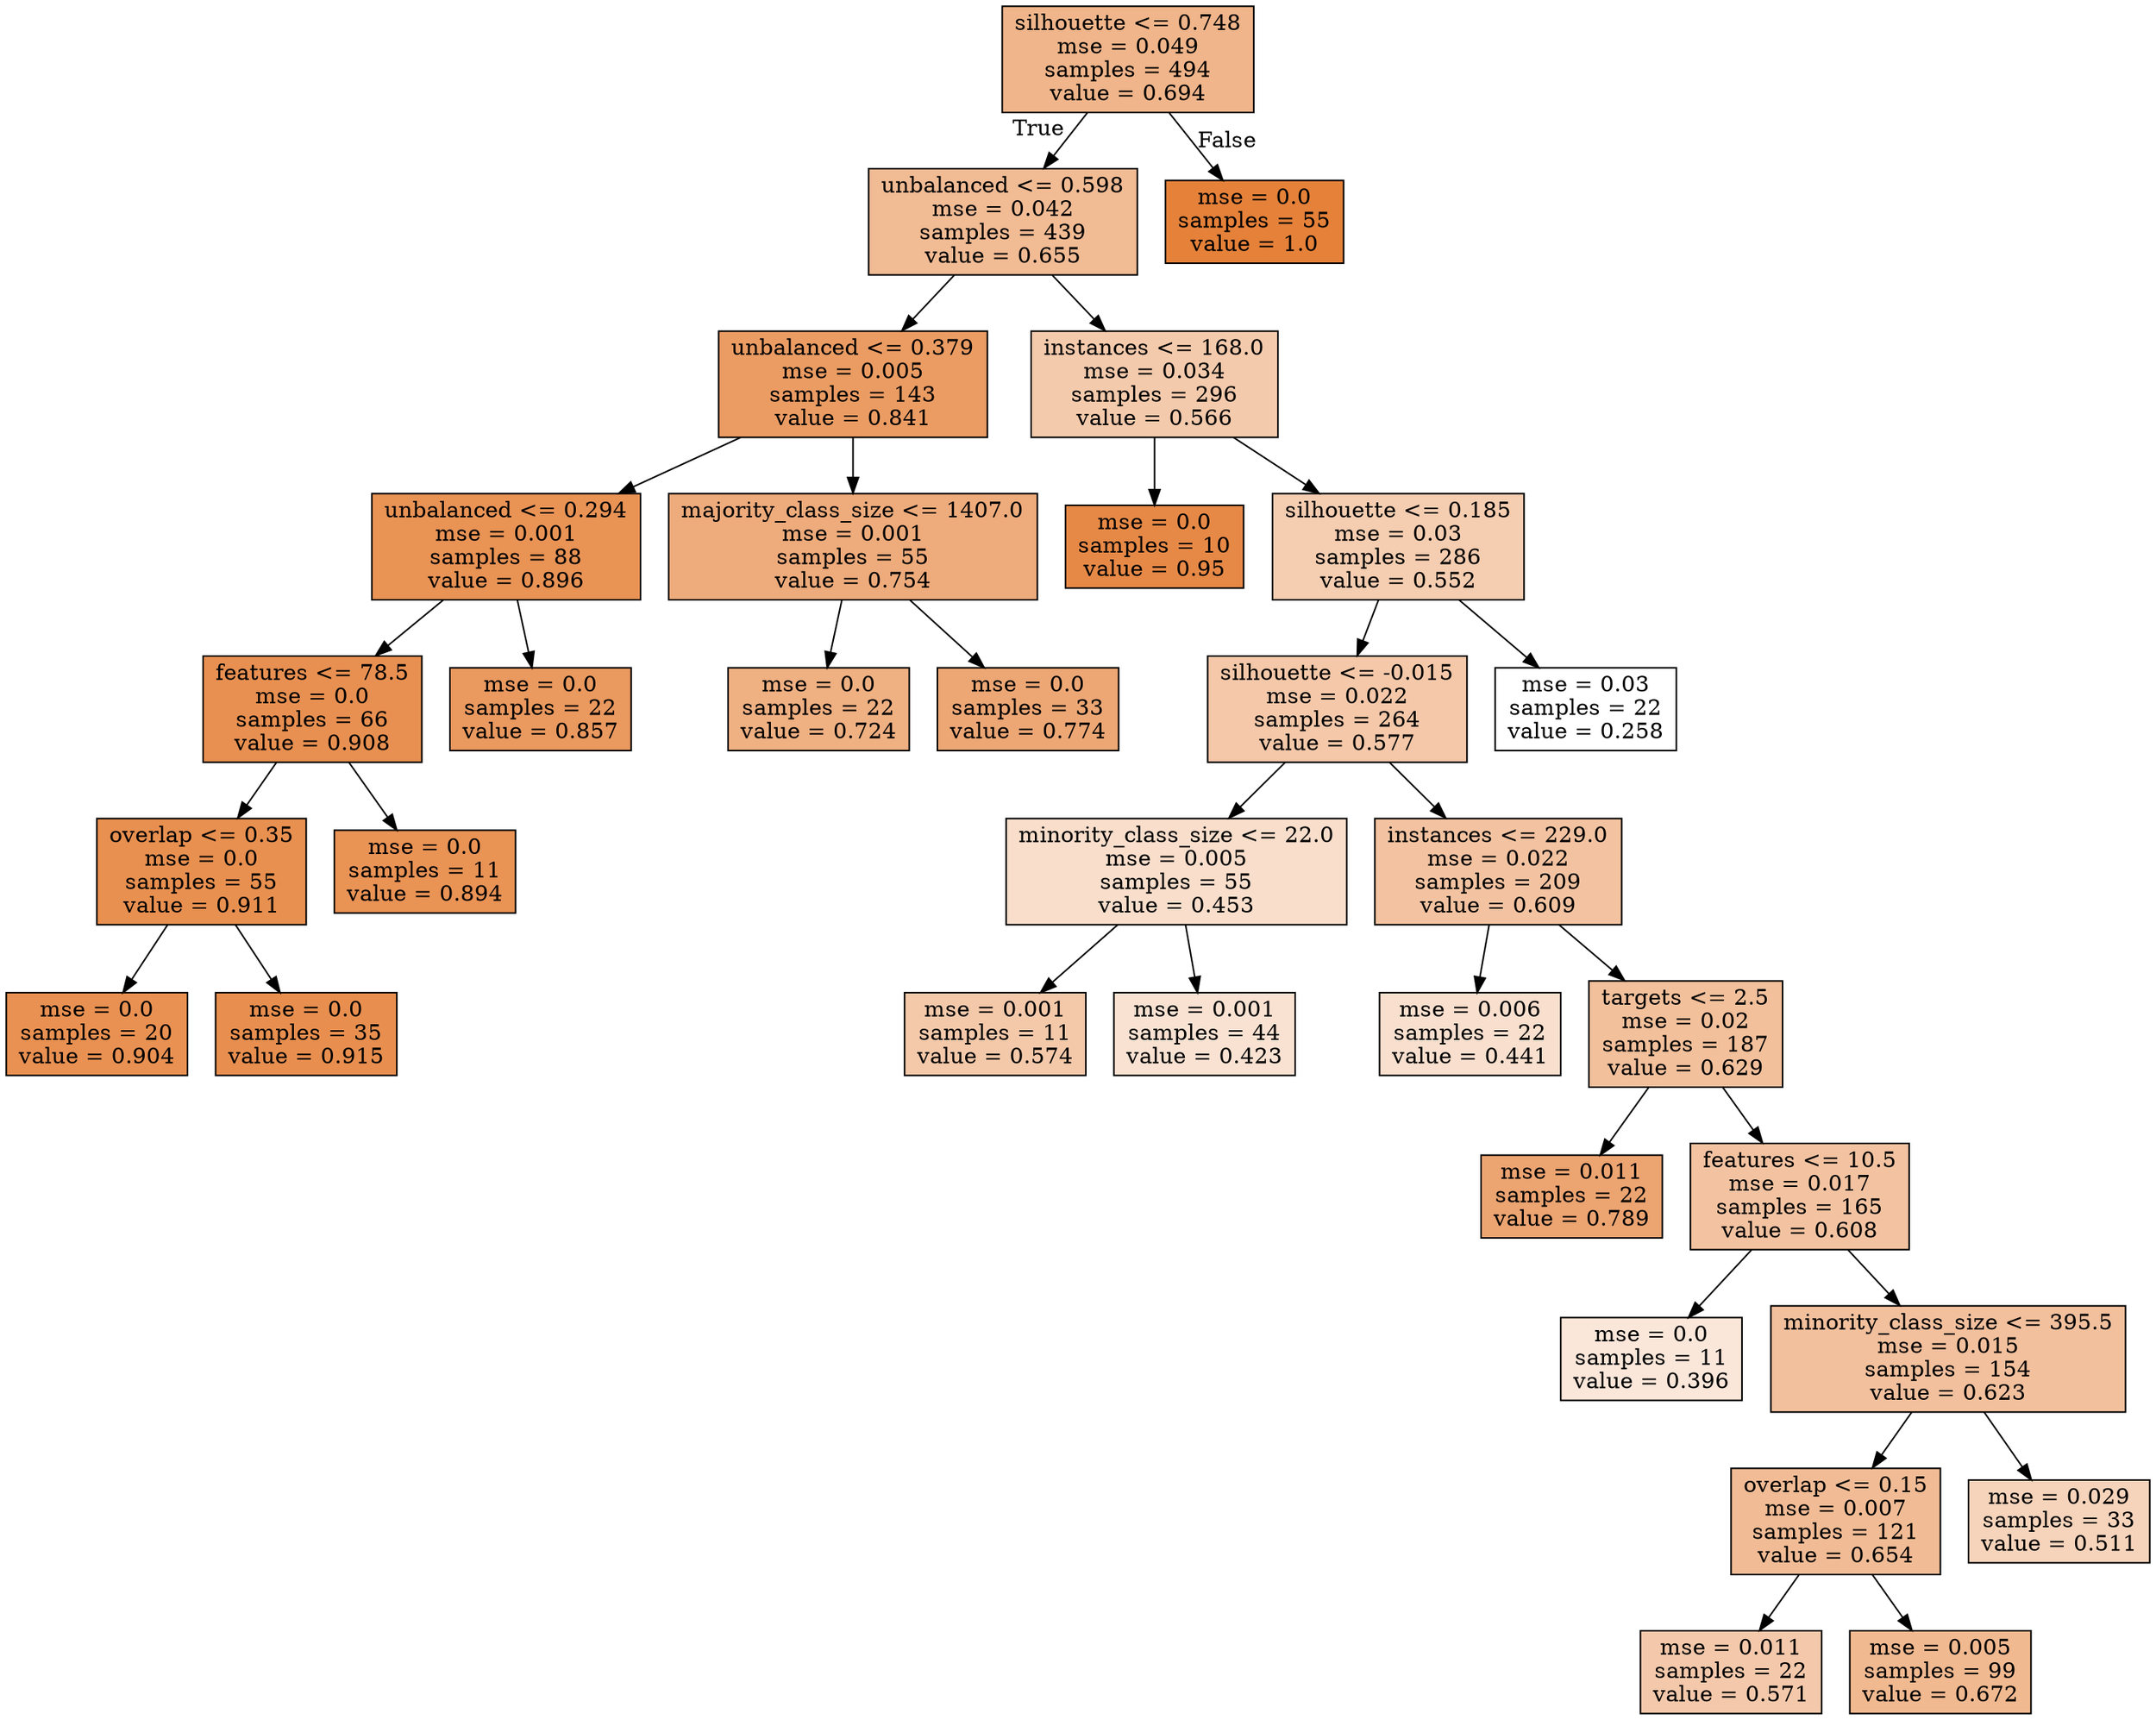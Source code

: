 digraph Tree {
node [shape=box, style="filled", color="black"] ;
0 [label="silhouette <= 0.748\nmse = 0.049\nsamples = 494\nvalue = 0.694", fillcolor="#e5813996"] ;
1 [label="unbalanced <= 0.598\nmse = 0.042\nsamples = 439\nvalue = 0.655", fillcolor="#e5813989"] ;
0 -> 1 [labeldistance=2.5, labelangle=45, headlabel="True"] ;
2 [label="unbalanced <= 0.379\nmse = 0.005\nsamples = 143\nvalue = 0.841", fillcolor="#e58139c8"] ;
1 -> 2 ;
3 [label="unbalanced <= 0.294\nmse = 0.001\nsamples = 88\nvalue = 0.896", fillcolor="#e58139db"] ;
2 -> 3 ;
4 [label="features <= 78.5\nmse = 0.0\nsamples = 66\nvalue = 0.908", fillcolor="#e58139e0"] ;
3 -> 4 ;
5 [label="overlap <= 0.35\nmse = 0.0\nsamples = 55\nvalue = 0.911", fillcolor="#e58139e1"] ;
4 -> 5 ;
6 [label="mse = 0.0\nsamples = 20\nvalue = 0.904", fillcolor="#e58139de"] ;
5 -> 6 ;
7 [label="mse = 0.0\nsamples = 35\nvalue = 0.915", fillcolor="#e58139e2"] ;
5 -> 7 ;
8 [label="mse = 0.0\nsamples = 11\nvalue = 0.894", fillcolor="#e58139db"] ;
4 -> 8 ;
9 [label="mse = 0.0\nsamples = 22\nvalue = 0.857", fillcolor="#e58139ce"] ;
3 -> 9 ;
10 [label="majority_class_size <= 1407.0\nmse = 0.001\nsamples = 55\nvalue = 0.754", fillcolor="#e58139aa"] ;
2 -> 10 ;
11 [label="mse = 0.0\nsamples = 22\nvalue = 0.724", fillcolor="#e58139a0"] ;
10 -> 11 ;
12 [label="mse = 0.0\nsamples = 33\nvalue = 0.774", fillcolor="#e58139b1"] ;
10 -> 12 ;
13 [label="instances <= 168.0\nmse = 0.034\nsamples = 296\nvalue = 0.566", fillcolor="#e581396a"] ;
1 -> 13 ;
14 [label="mse = 0.0\nsamples = 10\nvalue = 0.95", fillcolor="#e58139ee"] ;
13 -> 14 ;
15 [label="silhouette <= 0.185\nmse = 0.03\nsamples = 286\nvalue = 0.552", fillcolor="#e5813965"] ;
13 -> 15 ;
16 [label="silhouette <= -0.015\nmse = 0.022\nsamples = 264\nvalue = 0.577", fillcolor="#e581396e"] ;
15 -> 16 ;
17 [label="minority_class_size <= 22.0\nmse = 0.005\nsamples = 55\nvalue = 0.453", fillcolor="#e5813943"] ;
16 -> 17 ;
18 [label="mse = 0.001\nsamples = 11\nvalue = 0.574", fillcolor="#e581396d"] ;
17 -> 18 ;
19 [label="mse = 0.001\nsamples = 44\nvalue = 0.423", fillcolor="#e5813939"] ;
17 -> 19 ;
20 [label="instances <= 229.0\nmse = 0.022\nsamples = 209\nvalue = 0.609", fillcolor="#e5813979"] ;
16 -> 20 ;
21 [label="mse = 0.006\nsamples = 22\nvalue = 0.441", fillcolor="#e581393f"] ;
20 -> 21 ;
22 [label="targets <= 2.5\nmse = 0.02\nsamples = 187\nvalue = 0.629", fillcolor="#e5813980"] ;
20 -> 22 ;
23 [label="mse = 0.011\nsamples = 22\nvalue = 0.789", fillcolor="#e58139b7"] ;
22 -> 23 ;
24 [label="features <= 10.5\nmse = 0.017\nsamples = 165\nvalue = 0.608", fillcolor="#e5813978"] ;
22 -> 24 ;
25 [label="mse = 0.0\nsamples = 11\nvalue = 0.396", fillcolor="#e581392f"] ;
24 -> 25 ;
26 [label="minority_class_size <= 395.5\nmse = 0.015\nsamples = 154\nvalue = 0.623", fillcolor="#e581397e"] ;
24 -> 26 ;
27 [label="overlap <= 0.15\nmse = 0.007\nsamples = 121\nvalue = 0.654", fillcolor="#e5813988"] ;
26 -> 27 ;
28 [label="mse = 0.011\nsamples = 22\nvalue = 0.571", fillcolor="#e581396c"] ;
27 -> 28 ;
29 [label="mse = 0.005\nsamples = 99\nvalue = 0.672", fillcolor="#e581398e"] ;
27 -> 29 ;
30 [label="mse = 0.029\nsamples = 33\nvalue = 0.511", fillcolor="#e5813957"] ;
26 -> 30 ;
31 [label="mse = 0.03\nsamples = 22\nvalue = 0.258", fillcolor="#e5813900"] ;
15 -> 31 ;
32 [label="mse = 0.0\nsamples = 55\nvalue = 1.0", fillcolor="#e58139ff"] ;
0 -> 32 [labeldistance=2.5, labelangle=-45, headlabel="False"] ;
}